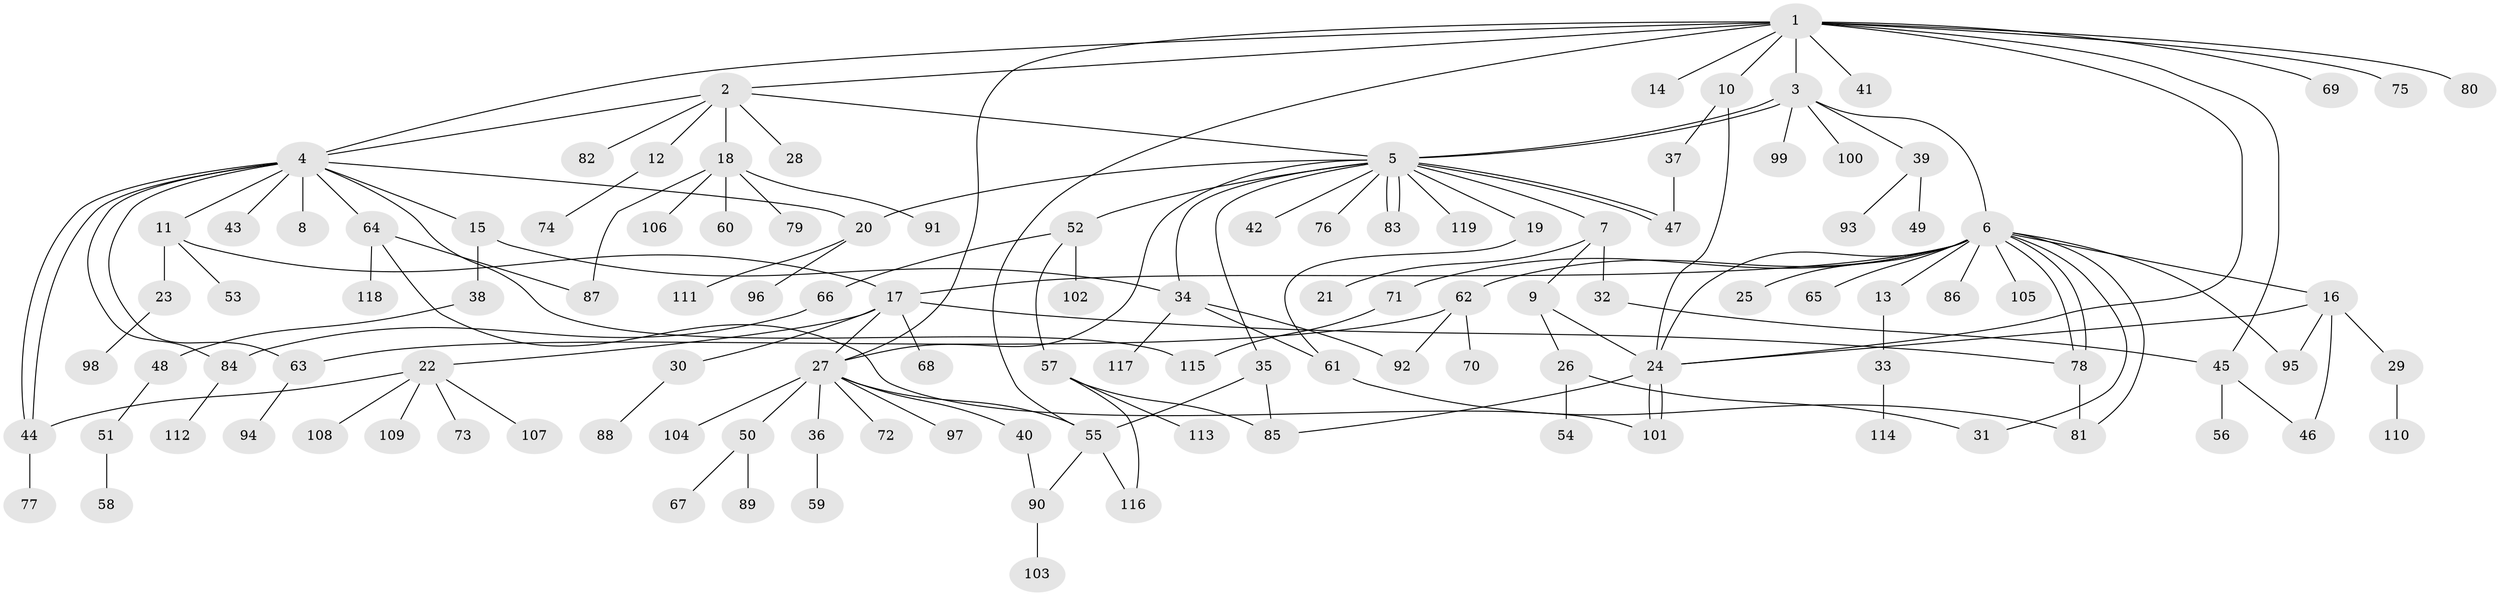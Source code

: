 // Generated by graph-tools (version 1.1) at 2025/25/03/09/25 03:25:55]
// undirected, 119 vertices, 157 edges
graph export_dot {
graph [start="1"]
  node [color=gray90,style=filled];
  1;
  2;
  3;
  4;
  5;
  6;
  7;
  8;
  9;
  10;
  11;
  12;
  13;
  14;
  15;
  16;
  17;
  18;
  19;
  20;
  21;
  22;
  23;
  24;
  25;
  26;
  27;
  28;
  29;
  30;
  31;
  32;
  33;
  34;
  35;
  36;
  37;
  38;
  39;
  40;
  41;
  42;
  43;
  44;
  45;
  46;
  47;
  48;
  49;
  50;
  51;
  52;
  53;
  54;
  55;
  56;
  57;
  58;
  59;
  60;
  61;
  62;
  63;
  64;
  65;
  66;
  67;
  68;
  69;
  70;
  71;
  72;
  73;
  74;
  75;
  76;
  77;
  78;
  79;
  80;
  81;
  82;
  83;
  84;
  85;
  86;
  87;
  88;
  89;
  90;
  91;
  92;
  93;
  94;
  95;
  96;
  97;
  98;
  99;
  100;
  101;
  102;
  103;
  104;
  105;
  106;
  107;
  108;
  109;
  110;
  111;
  112;
  113;
  114;
  115;
  116;
  117;
  118;
  119;
  1 -- 2;
  1 -- 3;
  1 -- 4;
  1 -- 10;
  1 -- 14;
  1 -- 24;
  1 -- 27;
  1 -- 41;
  1 -- 45;
  1 -- 55;
  1 -- 69;
  1 -- 75;
  1 -- 80;
  2 -- 4;
  2 -- 5;
  2 -- 12;
  2 -- 18;
  2 -- 28;
  2 -- 82;
  3 -- 5;
  3 -- 5;
  3 -- 6;
  3 -- 39;
  3 -- 99;
  3 -- 100;
  4 -- 8;
  4 -- 11;
  4 -- 15;
  4 -- 20;
  4 -- 43;
  4 -- 44;
  4 -- 44;
  4 -- 63;
  4 -- 64;
  4 -- 84;
  4 -- 115;
  5 -- 7;
  5 -- 19;
  5 -- 20;
  5 -- 27;
  5 -- 34;
  5 -- 35;
  5 -- 42;
  5 -- 47;
  5 -- 47;
  5 -- 52;
  5 -- 76;
  5 -- 83;
  5 -- 83;
  5 -- 119;
  6 -- 13;
  6 -- 16;
  6 -- 17;
  6 -- 24;
  6 -- 25;
  6 -- 31;
  6 -- 62;
  6 -- 65;
  6 -- 71;
  6 -- 78;
  6 -- 78;
  6 -- 81;
  6 -- 86;
  6 -- 95;
  6 -- 105;
  7 -- 9;
  7 -- 21;
  7 -- 32;
  9 -- 24;
  9 -- 26;
  10 -- 24;
  10 -- 37;
  11 -- 17;
  11 -- 23;
  11 -- 53;
  12 -- 74;
  13 -- 33;
  15 -- 34;
  15 -- 38;
  16 -- 24;
  16 -- 29;
  16 -- 46;
  16 -- 95;
  17 -- 22;
  17 -- 27;
  17 -- 30;
  17 -- 68;
  17 -- 78;
  18 -- 60;
  18 -- 79;
  18 -- 87;
  18 -- 91;
  18 -- 106;
  19 -- 61;
  20 -- 96;
  20 -- 111;
  22 -- 44;
  22 -- 73;
  22 -- 107;
  22 -- 108;
  22 -- 109;
  23 -- 98;
  24 -- 85;
  24 -- 101;
  24 -- 101;
  26 -- 31;
  26 -- 54;
  27 -- 36;
  27 -- 40;
  27 -- 50;
  27 -- 55;
  27 -- 72;
  27 -- 97;
  27 -- 104;
  29 -- 110;
  30 -- 88;
  32 -- 45;
  33 -- 114;
  34 -- 61;
  34 -- 92;
  34 -- 117;
  35 -- 55;
  35 -- 85;
  36 -- 59;
  37 -- 47;
  38 -- 48;
  39 -- 49;
  39 -- 93;
  40 -- 90;
  44 -- 77;
  45 -- 46;
  45 -- 56;
  48 -- 51;
  50 -- 67;
  50 -- 89;
  51 -- 58;
  52 -- 57;
  52 -- 66;
  52 -- 102;
  55 -- 90;
  55 -- 116;
  57 -- 85;
  57 -- 113;
  57 -- 116;
  61 -- 81;
  62 -- 63;
  62 -- 70;
  62 -- 92;
  63 -- 94;
  64 -- 87;
  64 -- 101;
  64 -- 118;
  66 -- 84;
  71 -- 115;
  78 -- 81;
  84 -- 112;
  90 -- 103;
}
